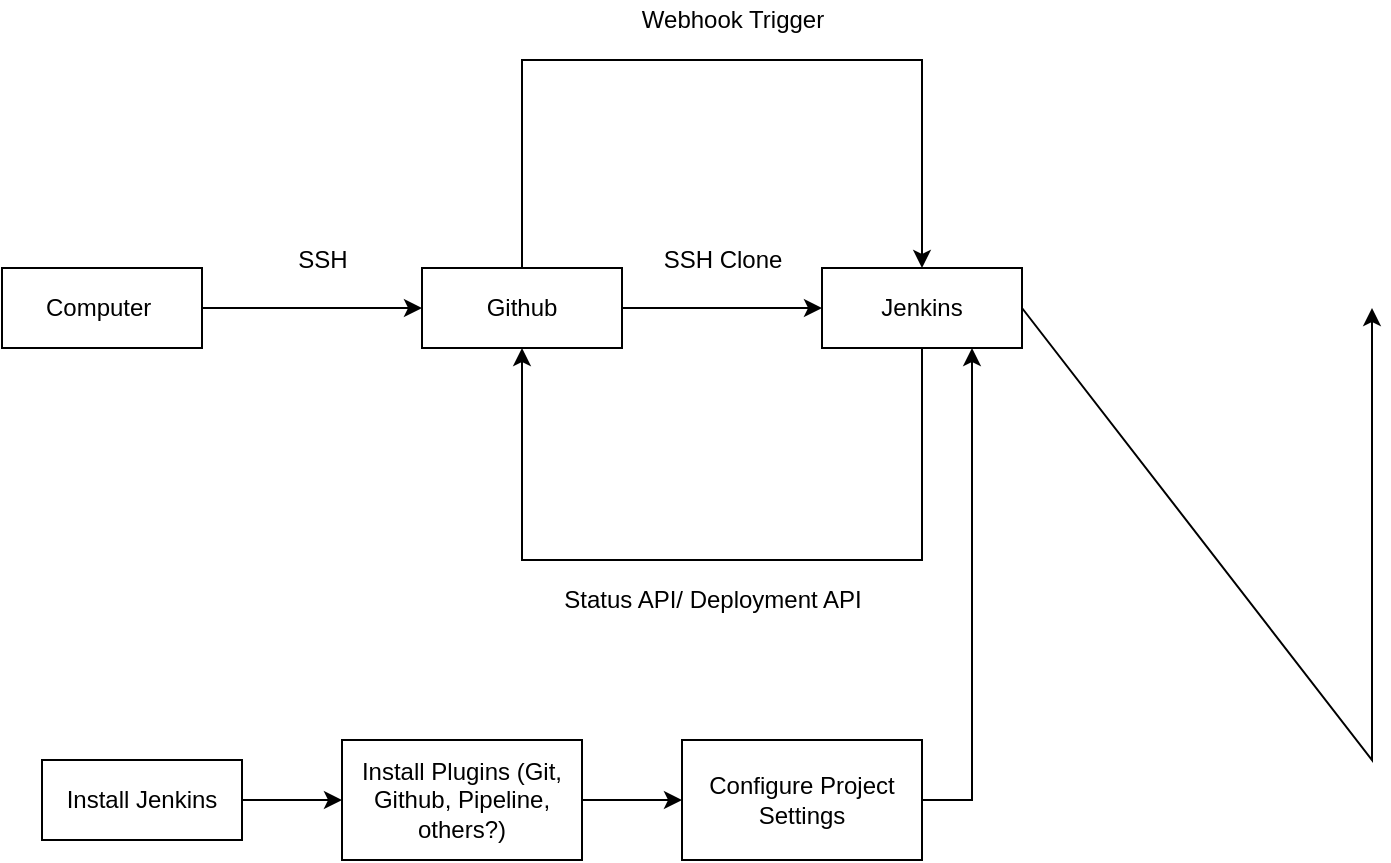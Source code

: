 <mxfile version="15.9.4" type="github"><diagram id="3zXHzJfg8xfVJkQlkFv8" name="Page-1"><mxGraphModel dx="1182" dy="764" grid="1" gridSize="10" guides="1" tooltips="1" connect="1" arrows="1" fold="1" page="1" pageScale="1" pageWidth="1169" pageHeight="827" math="0" shadow="0"><root><mxCell id="0"/><mxCell id="1" parent="0"/><mxCell id="MuU_jWilXaCxCdvd7VaN-1" value="Computer&amp;nbsp;" style="rounded=0;whiteSpace=wrap;html=1;" vertex="1" parent="1"><mxGeometry x="100" y="394" width="100" height="40" as="geometry"/></mxCell><mxCell id="MuU_jWilXaCxCdvd7VaN-2" value="Github" style="rounded=0;whiteSpace=wrap;html=1;" vertex="1" parent="1"><mxGeometry x="310" y="394" width="100" height="40" as="geometry"/></mxCell><mxCell id="MuU_jWilXaCxCdvd7VaN-3" value="" style="endArrow=classic;html=1;rounded=0;exitX=1;exitY=0.5;exitDx=0;exitDy=0;entryX=0;entryY=0.5;entryDx=0;entryDy=0;" edge="1" parent="1" source="MuU_jWilXaCxCdvd7VaN-1" target="MuU_jWilXaCxCdvd7VaN-2"><mxGeometry width="50" height="50" relative="1" as="geometry"><mxPoint x="280" y="560" as="sourcePoint"/><mxPoint x="330" y="510" as="targetPoint"/></mxGeometry></mxCell><mxCell id="MuU_jWilXaCxCdvd7VaN-4" value="Jenkins" style="rounded=0;whiteSpace=wrap;html=1;" vertex="1" parent="1"><mxGeometry x="510" y="394" width="100" height="40" as="geometry"/></mxCell><mxCell id="MuU_jWilXaCxCdvd7VaN-5" value="SSH" style="text;html=1;align=center;verticalAlign=middle;resizable=0;points=[];autosize=1;strokeColor=none;fillColor=none;" vertex="1" parent="1"><mxGeometry x="240" y="380" width="40" height="20" as="geometry"/></mxCell><mxCell id="MuU_jWilXaCxCdvd7VaN-7" value="" style="endArrow=classic;html=1;rounded=0;exitX=1;exitY=0.5;exitDx=0;exitDy=0;" edge="1" parent="1" source="MuU_jWilXaCxCdvd7VaN-2" target="MuU_jWilXaCxCdvd7VaN-4"><mxGeometry width="50" height="50" relative="1" as="geometry"><mxPoint x="210" y="424" as="sourcePoint"/><mxPoint x="320" y="424" as="targetPoint"/></mxGeometry></mxCell><mxCell id="MuU_jWilXaCxCdvd7VaN-8" value="SSH Clone" style="text;html=1;align=center;verticalAlign=middle;resizable=0;points=[];autosize=1;strokeColor=none;fillColor=none;" vertex="1" parent="1"><mxGeometry x="425" y="380" width="70" height="20" as="geometry"/></mxCell><mxCell id="MuU_jWilXaCxCdvd7VaN-9" value="" style="endArrow=classic;html=1;rounded=0;exitX=0.5;exitY=0;exitDx=0;exitDy=0;entryX=0.5;entryY=0;entryDx=0;entryDy=0;" edge="1" parent="1" source="MuU_jWilXaCxCdvd7VaN-2" target="MuU_jWilXaCxCdvd7VaN-4"><mxGeometry width="50" height="50" relative="1" as="geometry"><mxPoint x="420" y="424" as="sourcePoint"/><mxPoint x="520" y="424" as="targetPoint"/><Array as="points"><mxPoint x="360" y="290"/><mxPoint x="560" y="290"/></Array></mxGeometry></mxCell><mxCell id="MuU_jWilXaCxCdvd7VaN-11" value="" style="endArrow=classic;html=1;rounded=0;exitX=0.5;exitY=1;exitDx=0;exitDy=0;entryX=0.5;entryY=1;entryDx=0;entryDy=0;" edge="1" parent="1" source="MuU_jWilXaCxCdvd7VaN-4" target="MuU_jWilXaCxCdvd7VaN-2"><mxGeometry width="50" height="50" relative="1" as="geometry"><mxPoint x="360" y="574" as="sourcePoint"/><mxPoint x="560" y="574" as="targetPoint"/><Array as="points"><mxPoint x="560" y="540"/><mxPoint x="360" y="540"/></Array></mxGeometry></mxCell><mxCell id="MuU_jWilXaCxCdvd7VaN-12" value="Webhook Trigger" style="text;html=1;align=center;verticalAlign=middle;resizable=0;points=[];autosize=1;strokeColor=none;fillColor=none;" vertex="1" parent="1"><mxGeometry x="410" y="260" width="110" height="20" as="geometry"/></mxCell><mxCell id="MuU_jWilXaCxCdvd7VaN-13" value="Status API/ Deployment API" style="text;html=1;align=center;verticalAlign=middle;resizable=0;points=[];autosize=1;strokeColor=none;fillColor=none;" vertex="1" parent="1"><mxGeometry x="375" y="550" width="160" height="20" as="geometry"/></mxCell><mxCell id="MuU_jWilXaCxCdvd7VaN-14" value="Install Jenkins" style="rounded=0;whiteSpace=wrap;html=1;" vertex="1" parent="1"><mxGeometry x="120" y="640" width="100" height="40" as="geometry"/></mxCell><mxCell id="MuU_jWilXaCxCdvd7VaN-15" value="Install Plugins (Git, Github, Pipeline, others?)" style="rounded=0;whiteSpace=wrap;html=1;" vertex="1" parent="1"><mxGeometry x="270" y="630" width="120" height="60" as="geometry"/></mxCell><mxCell id="MuU_jWilXaCxCdvd7VaN-16" value="Configure Project Settings" style="rounded=0;whiteSpace=wrap;html=1;" vertex="1" parent="1"><mxGeometry x="440" y="630" width="120" height="60" as="geometry"/></mxCell><mxCell id="MuU_jWilXaCxCdvd7VaN-17" value="" style="endArrow=classic;html=1;rounded=0;exitX=1;exitY=0.5;exitDx=0;exitDy=0;entryX=0;entryY=0.5;entryDx=0;entryDy=0;" edge="1" parent="1" source="MuU_jWilXaCxCdvd7VaN-14" target="MuU_jWilXaCxCdvd7VaN-15"><mxGeometry width="50" height="50" relative="1" as="geometry"><mxPoint x="210" y="424" as="sourcePoint"/><mxPoint x="320" y="424" as="targetPoint"/></mxGeometry></mxCell><mxCell id="MuU_jWilXaCxCdvd7VaN-18" value="" style="endArrow=classic;html=1;rounded=0;entryX=0;entryY=0.5;entryDx=0;entryDy=0;" edge="1" parent="1" target="MuU_jWilXaCxCdvd7VaN-16"><mxGeometry width="50" height="50" relative="1" as="geometry"><mxPoint x="390" y="660" as="sourcePoint"/><mxPoint x="280" y="670" as="targetPoint"/></mxGeometry></mxCell><mxCell id="MuU_jWilXaCxCdvd7VaN-19" value="" style="endArrow=classic;html=1;rounded=0;entryX=0.75;entryY=1;entryDx=0;entryDy=0;exitX=1;exitY=0.5;exitDx=0;exitDy=0;" edge="1" parent="1" source="MuU_jWilXaCxCdvd7VaN-16" target="MuU_jWilXaCxCdvd7VaN-4"><mxGeometry width="50" height="50" relative="1" as="geometry"><mxPoint x="400" y="670" as="sourcePoint"/><mxPoint x="450" y="670" as="targetPoint"/><Array as="points"><mxPoint x="585" y="660"/></Array></mxGeometry></mxCell><mxCell id="MuU_jWilXaCxCdvd7VaN-20" value="" style="endArrow=classic;html=1;rounded=0;entryX=0.75;entryY=1;entryDx=0;entryDy=0;exitX=1;exitY=0.5;exitDx=0;exitDy=0;" edge="1" parent="1" source="MuU_jWilXaCxCdvd7VaN-4"><mxGeometry width="50" height="50" relative="1" as="geometry"><mxPoint x="760" y="640" as="sourcePoint"/><mxPoint x="785" y="414" as="targetPoint"/><Array as="points"><mxPoint x="785" y="640"/></Array></mxGeometry></mxCell></root></mxGraphModel></diagram></mxfile>